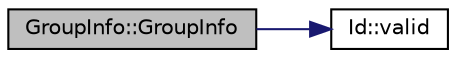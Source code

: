 digraph "GroupInfo::GroupInfo"
{
 // LATEX_PDF_SIZE
  edge [fontname="Helvetica",fontsize="10",labelfontname="Helvetica",labelfontsize="10"];
  node [fontname="Helvetica",fontsize="10",shape=record];
  rankdir="LR";
  Node1 [label="GroupInfo::GroupInfo",height=0.2,width=0.4,color="black", fillcolor="grey75", style="filled", fontcolor="black",tooltip=" "];
  Node1 -> Node2 [color="midnightblue",fontsize="10",style="solid",fontname="Helvetica"];
  Node2 [label="Id::valid",height=0.2,width=0.4,color="black", fillcolor="white", style="filled",URL="$class_id.html#aa535d6564e027b5889869dcb10093bed",tooltip=" "];
}
